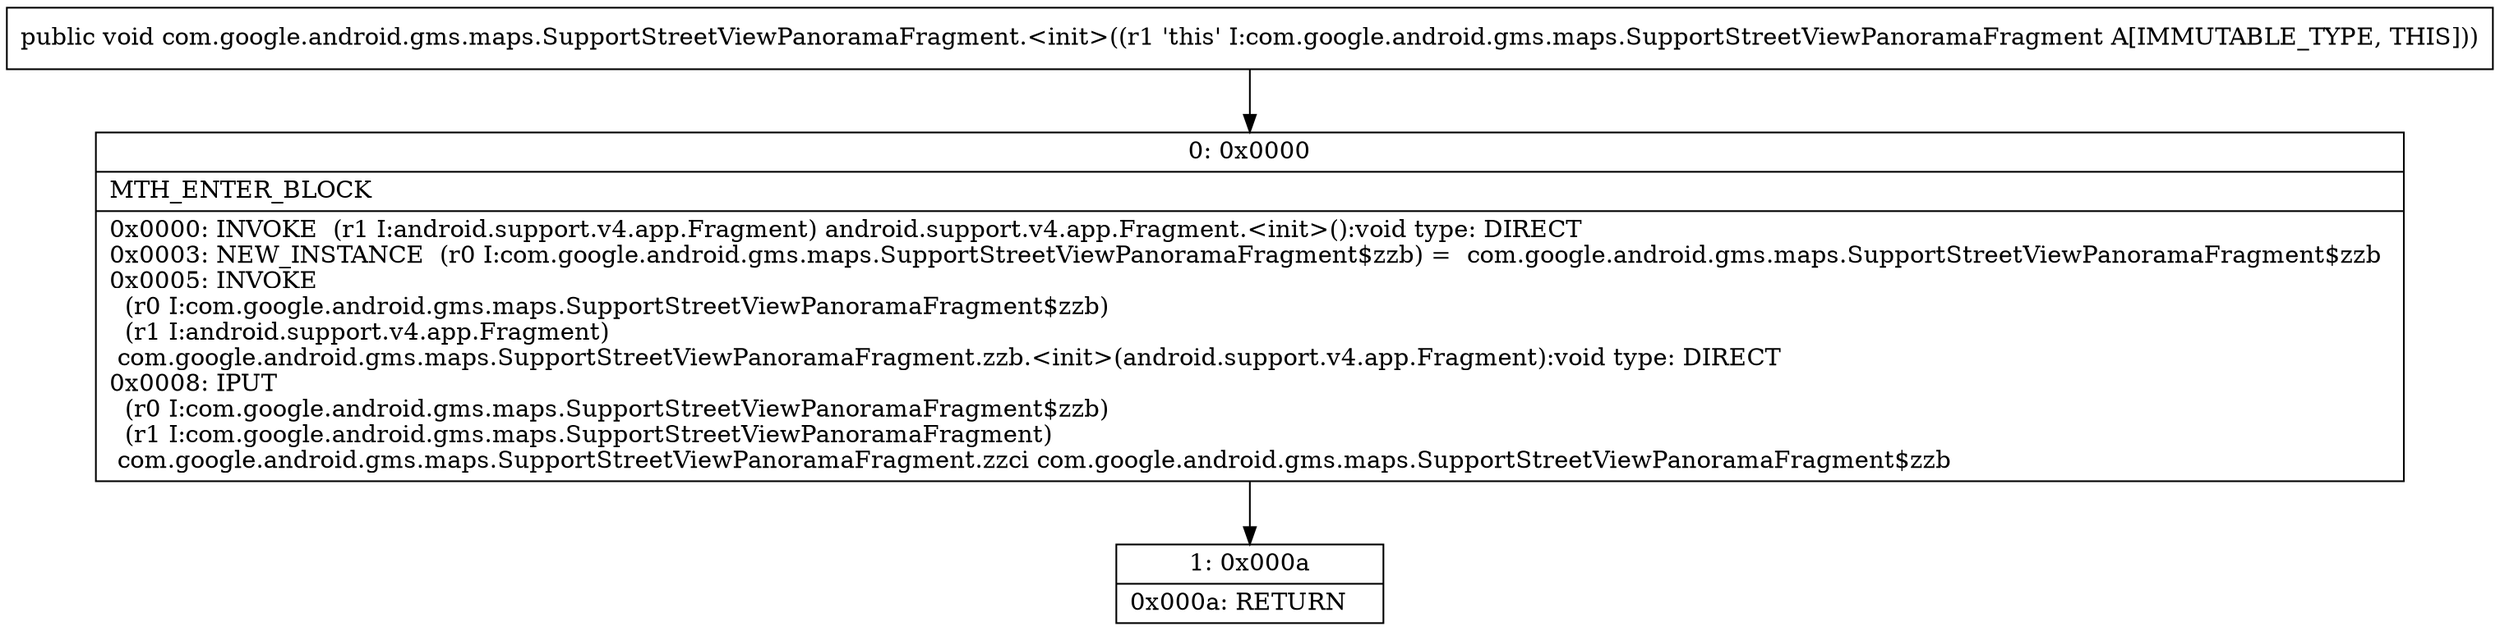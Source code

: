 digraph "CFG forcom.google.android.gms.maps.SupportStreetViewPanoramaFragment.\<init\>()V" {
Node_0 [shape=record,label="{0\:\ 0x0000|MTH_ENTER_BLOCK\l|0x0000: INVOKE  (r1 I:android.support.v4.app.Fragment) android.support.v4.app.Fragment.\<init\>():void type: DIRECT \l0x0003: NEW_INSTANCE  (r0 I:com.google.android.gms.maps.SupportStreetViewPanoramaFragment$zzb) =  com.google.android.gms.maps.SupportStreetViewPanoramaFragment$zzb \l0x0005: INVOKE  \l  (r0 I:com.google.android.gms.maps.SupportStreetViewPanoramaFragment$zzb)\l  (r1 I:android.support.v4.app.Fragment)\l com.google.android.gms.maps.SupportStreetViewPanoramaFragment.zzb.\<init\>(android.support.v4.app.Fragment):void type: DIRECT \l0x0008: IPUT  \l  (r0 I:com.google.android.gms.maps.SupportStreetViewPanoramaFragment$zzb)\l  (r1 I:com.google.android.gms.maps.SupportStreetViewPanoramaFragment)\l com.google.android.gms.maps.SupportStreetViewPanoramaFragment.zzci com.google.android.gms.maps.SupportStreetViewPanoramaFragment$zzb \l}"];
Node_1 [shape=record,label="{1\:\ 0x000a|0x000a: RETURN   \l}"];
MethodNode[shape=record,label="{public void com.google.android.gms.maps.SupportStreetViewPanoramaFragment.\<init\>((r1 'this' I:com.google.android.gms.maps.SupportStreetViewPanoramaFragment A[IMMUTABLE_TYPE, THIS])) }"];
MethodNode -> Node_0;
Node_0 -> Node_1;
}

